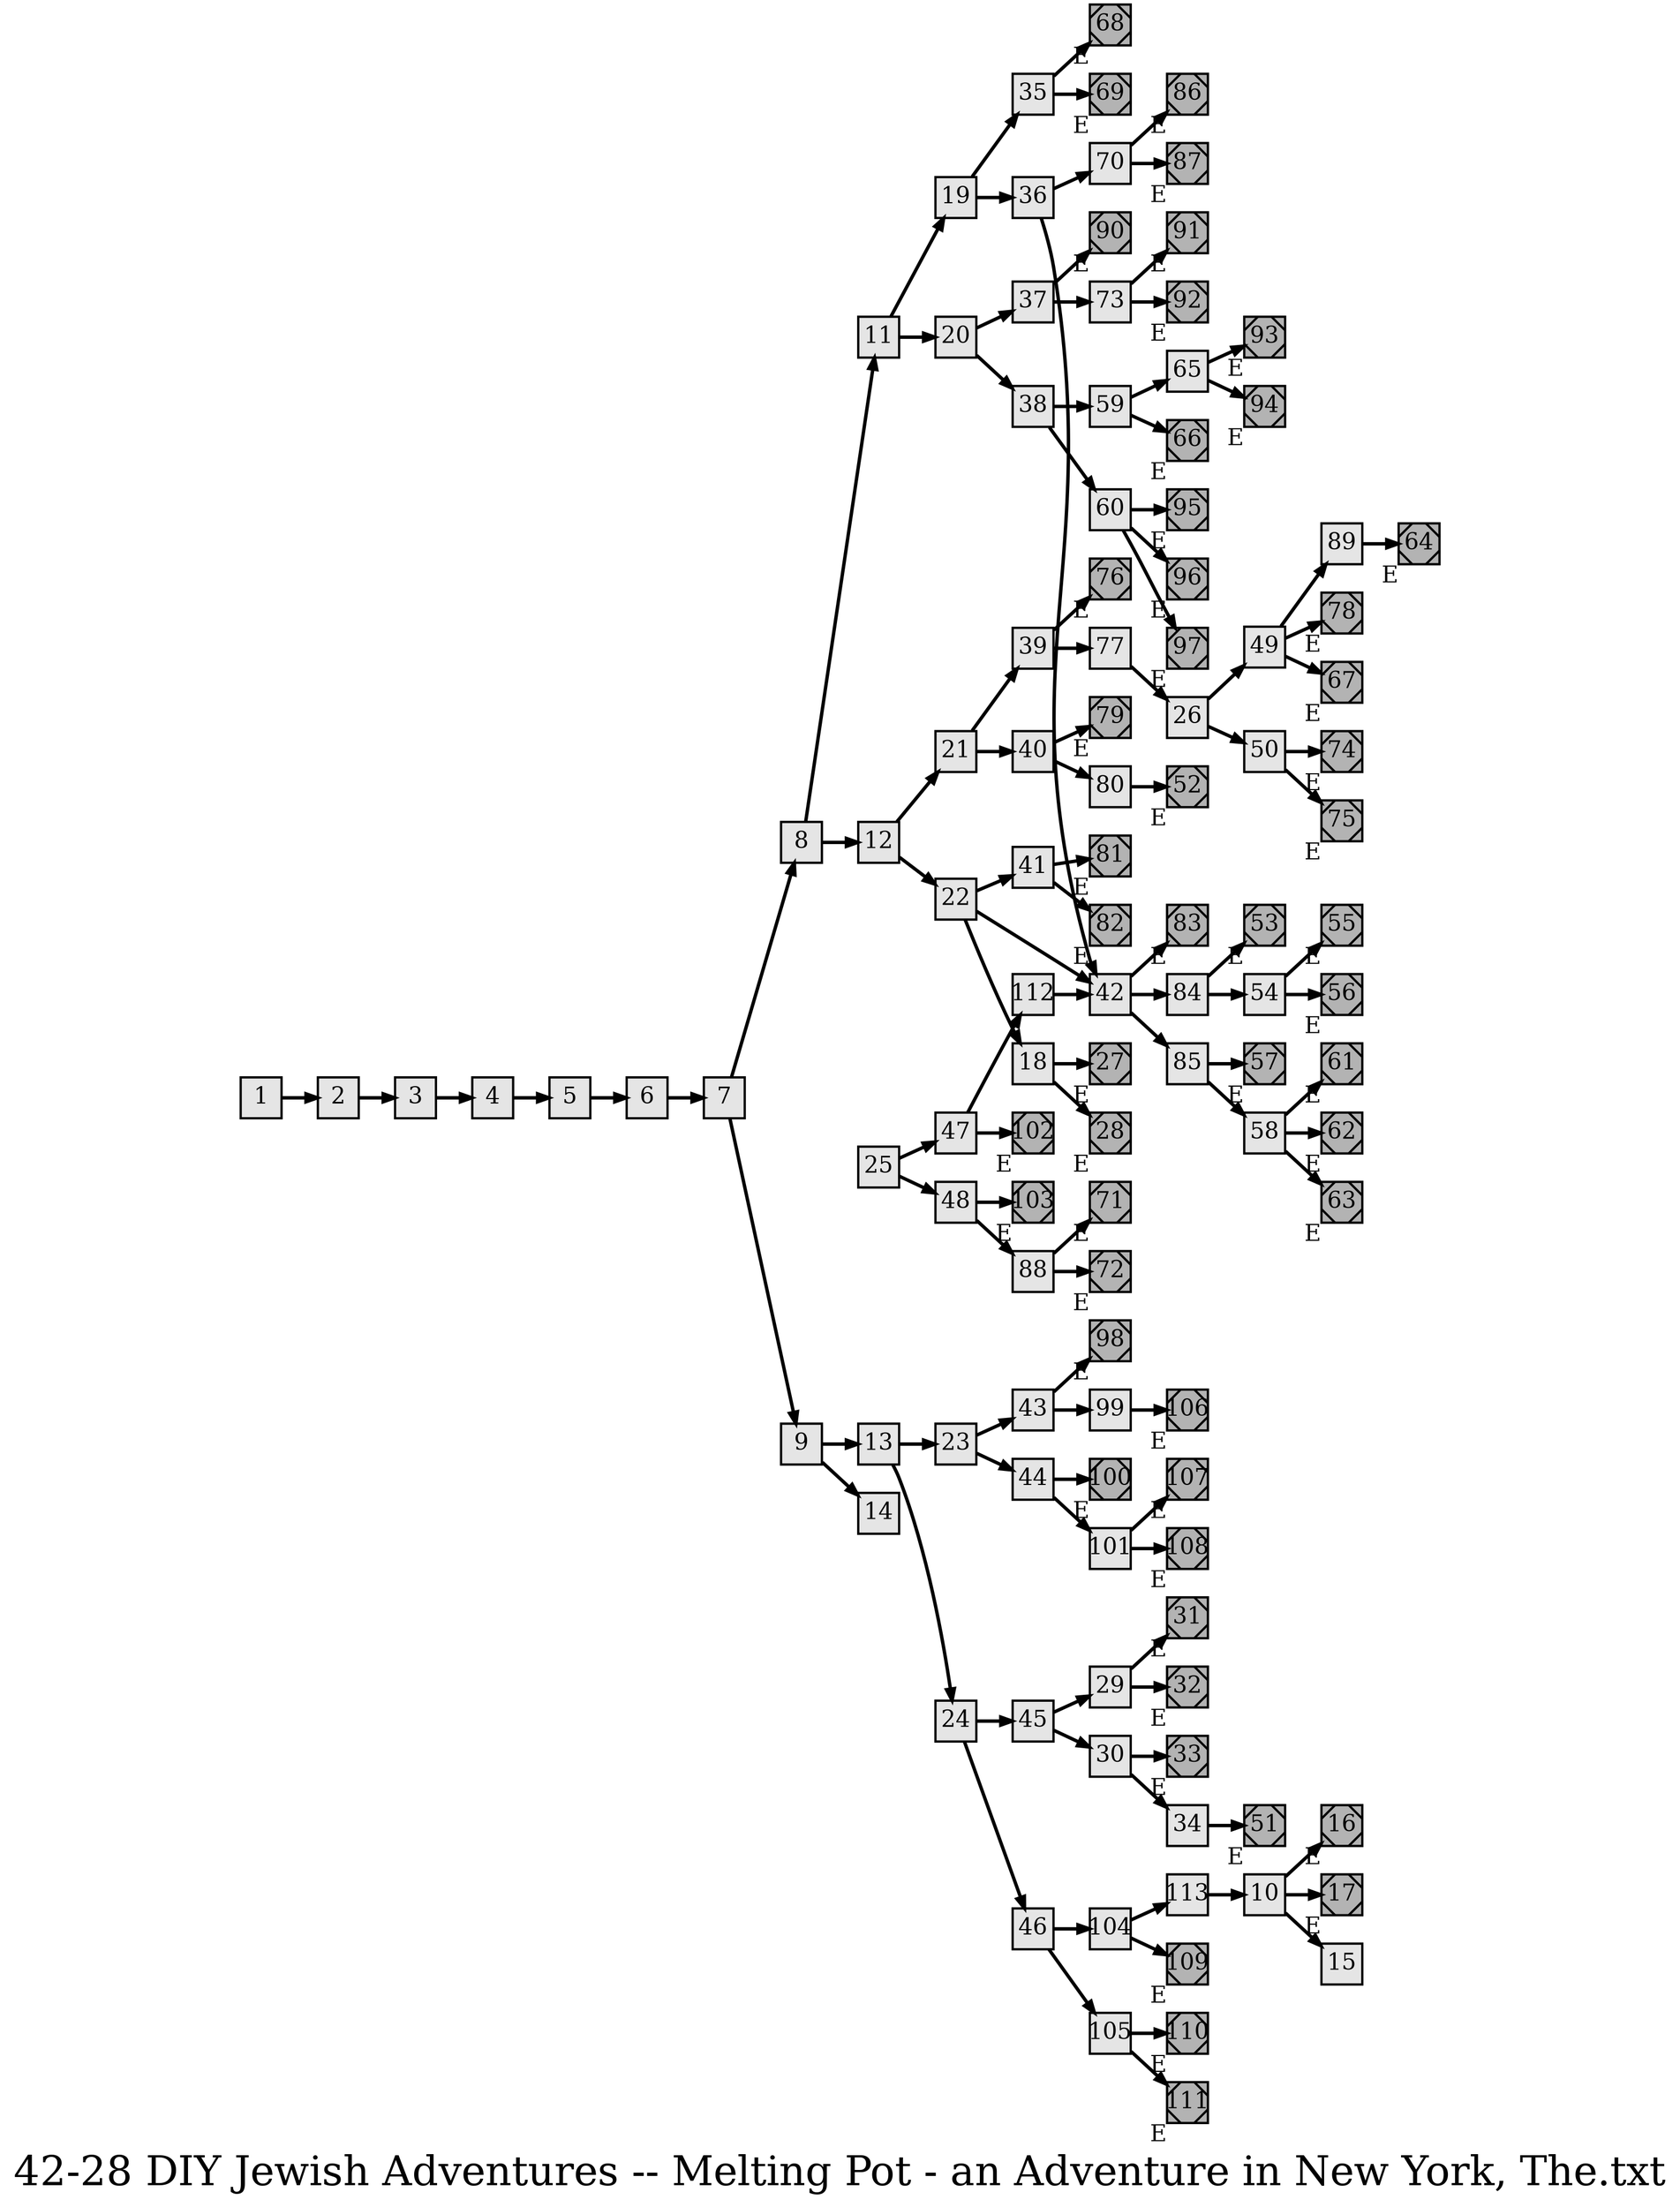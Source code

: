 digraph g{
  graph [ label="42-28 DIY Jewish Adventures -- Melting Pot - an Adventure in New York, The.txt" rankdir=LR, ordering=out, fontsize=36, nodesep="0.35", ranksep="0.45"];
  node  [shape=rect, penwidth=2, fontsize=20, style=filled, fillcolor=grey90, margin="0,0", labelfloat=true, regular=true, fixedsize=true];
  edge  [labelfloat=true, penwidth=3, fontsize=12];
  // ---;
  // group  : Katz;
  // id     : 42-28;
  // gbid   :;
  // series : DIY Jewish Adventure;
  // title  : The Melting Pot - An Adventure in New York;
  // author : Kenneth Roseman;
  // credit:;
  // - name : Jeremy Douglass;
  // role : encoder;
  // date : 2017-10-25;
  // render:;
  // - name   : small;
  // styles : gvStyles-small.txt;
  // engine : dot;
  // comment: > Unusual in that it does not;
  // include page numbers on forced;
  // lexias -- these all implicitly;
  // continue on to the next page.;
  
  // ---;
  
  // in | out | label;
  
  1;	// (directions)
  2;	// (this is historical fiction)
  1 -> 2;
  2 -> 3;
  3 -> 4;
  4 -> 5;
  5 -> 6;
  6 -> 7;
  7 -> 8;
  7 -> 9;
  8 -> 11;
  8 -> 12;
  9 -> 13;
  9 -> 14;
  10 -> 16;
  10 -> 17;
  10 -> 15;
  11 -> 19;
  11 -> 20;
  12 -> 21;
  12 -> 22;
  13 -> 23;
  13 -> 24;
  16	[ xlabel="E", shape=Msquare, fontsize=20, fillcolor=grey70 ];
  17	[ xlabel="E", shape=Msquare, fontsize=20, fillcolor=grey70 ];
  18 -> 27;
  18 -> 28;
  19 -> 35;
  19 -> 36;
  20 -> 37;
  20 -> 38;
  21 -> 39;
  21 -> 40;
  22 -> 41;
  22 -> 42;
  22 -> 18;
  23 -> 43;
  23 -> 44;
  24 -> 45;
  24 -> 46;
  25 -> 47;
  25 -> 48;
  26 -> 49;
  26 -> 50;
  27	[ xlabel="E", shape=Msquare, fontsize=20, fillcolor=grey70 ];
  28	[ xlabel="E", shape=Msquare, fontsize=20, fillcolor=grey70 ];
  29 -> 31;
  29 -> 32;
  30 -> 33;
  30 -> 34;
  31	[ xlabel="E", shape=Msquare, fontsize=20, fillcolor=grey70 ];
  32	[ xlabel="E", shape=Msquare, fontsize=20, fillcolor=grey70 ];
  33	[ xlabel="E", shape=Msquare, fontsize=20, fillcolor=grey70 ];
  34 -> 51;
  35 -> 68;
  35 -> 69;
  36 -> 70;
  36 -> 42;
  37 -> 90;
  37 -> 73;
  38 -> 59;
  38 -> 60;
  39 -> 76;
  39 -> 77;
  40 -> 79;
  40 -> 80;
  41 -> 81;
  41 -> 82;
  42 -> 83;
  42 -> 84;
  42 -> 85;
  43 -> 98;
  43 -> 99;
  44 -> 100;
  44 -> 101;
  45 -> 29;
  45 -> 30;
  46 -> 104;
  46 -> 105;
  47 -> 112;
  47 -> 102;
  48 -> 103;
  48 -> 88;
  49 -> 89;
  49 -> 78;
  49 -> 67;
  50 -> 74;
  50 -> 75;
  51	[ xlabel="E", shape=Msquare, fontsize=20, fillcolor=grey70 ];
  52	[ xlabel="E", shape=Msquare, fontsize=20, fillcolor=grey70 ];
  53	[ xlabel="E", shape=Msquare, fontsize=20, fillcolor=grey70 ];
  54 -> 55;
  54 -> 56;
  55	[ xlabel="E", shape=Msquare, fontsize=20, fillcolor=grey70 ];
  56	[ xlabel="E", shape=Msquare, fontsize=20, fillcolor=grey70 ];
  57	[ xlabel="E", shape=Msquare, fontsize=20, fillcolor=grey70 ];
  58 -> 61;
  58 -> 62;
  58 -> 63;
  59 -> 65;
  59 -> 66;
  60 -> 95;
  60 -> 96;
  60 -> 97;
  61	[ xlabel="E", shape=Msquare, fontsize=20, fillcolor=grey70 ];
  62	[ xlabel="E", shape=Msquare, fontsize=20, fillcolor=grey70 ];
  63	[ xlabel="E", shape=Msquare, fontsize=20, fillcolor=grey70 ];
  64	[ xlabel="E", shape=Msquare, fontsize=20, fillcolor=grey70 ];
  65 -> 93;
  65 -> 94;
  66	[ xlabel="E", shape=Msquare, fontsize=20, fillcolor=grey70 ];
  67	[ xlabel="E", shape=Msquare, fontsize=20, fillcolor=grey70 ];
  68	[ xlabel="E", shape=Msquare, fontsize=20, fillcolor=grey70 ];
  69	[ xlabel="E", shape=Msquare, fontsize=20, fillcolor=grey70 ];
  70 -> 86;
  70 -> 87;
  71	[ xlabel="E", shape=Msquare, fontsize=20, fillcolor=grey70 ];
  72	[ xlabel="E", shape=Msquare, fontsize=20, fillcolor=grey70 ];
  73 -> 91;
  73 -> 92;
  74	[ xlabel="E", shape=Msquare, fontsize=20, fillcolor=grey70 ];
  75	[ xlabel="E", shape=Msquare, fontsize=20, fillcolor=grey70 ];
  76	[ xlabel="E", shape=Msquare, fontsize=20, fillcolor=grey70 ];
  77 -> 26;
  78	[ xlabel="E", shape=Msquare, fontsize=20, fillcolor=grey70 ];
  79	[ xlabel="E", shape=Msquare, fontsize=20, fillcolor=grey70 ];
  80 -> 52;
  81	[ xlabel="E", shape=Msquare, fontsize=20, fillcolor=grey70 ];
  82	[ xlabel="E", shape=Msquare, fontsize=20, fillcolor=grey70 ];
  83	[ xlabel="E", shape=Msquare, fontsize=20, fillcolor=grey70 ];
  84 -> 53;
  84 -> 54;
  85 -> 57;
  85 -> 58;
  86	[ xlabel="E", shape=Msquare, fontsize=20, fillcolor=grey70 ];
  87	[ xlabel="E", shape=Msquare, fontsize=20, fillcolor=grey70 ];
  88 -> 71;
  88 -> 72;
  89 -> 64;
  90	[ xlabel="E", shape=Msquare, fontsize=20, fillcolor=grey70 ];
  91	[ xlabel="E", shape=Msquare, fontsize=20, fillcolor=grey70 ];
  92	[ xlabel="E", shape=Msquare, fontsize=20, fillcolor=grey70 ];
  93	[ xlabel="E", shape=Msquare, fontsize=20, fillcolor=grey70 ];
  94	[ xlabel="E", shape=Msquare, fontsize=20, fillcolor=grey70 ];
  95	[ xlabel="E", shape=Msquare, fontsize=20, fillcolor=grey70 ];
  96	[ xlabel="E", shape=Msquare, fontsize=20, fillcolor=grey70 ];
  97	[ xlabel="E", shape=Msquare, fontsize=20, fillcolor=grey70 ];
  98	[ xlabel="E", shape=Msquare, fontsize=20, fillcolor=grey70 ];
  99 -> 106;
  100	[ xlabel="E", shape=Msquare, fontsize=20, fillcolor=grey70 ];
  101 -> 107;
  101 -> 108;
  102	[ xlabel="E", shape=Msquare, fontsize=20, fillcolor=grey70 ];
  103	[ xlabel="E", shape=Msquare, fontsize=20, fillcolor=grey70 ];
  104 -> 113;
  104 -> 109;
  105 -> 110;
  105 -> 111;
  106	[ xlabel="E", shape=Msquare, fontsize=20, fillcolor=grey70 ];
  107	[ xlabel="E", shape=Msquare, fontsize=20, fillcolor=grey70 ];
  108	[ xlabel="E", shape=Msquare, fontsize=20, fillcolor=grey70 ];
  109	[ xlabel="E", shape=Msquare, fontsize=20, fillcolor=grey70 ];
  110	[ xlabel="E", shape=Msquare, fontsize=20, fillcolor=grey70 ];
  111	[ xlabel="E", shape=Msquare, fontsize=20, fillcolor=grey70 ];
  112 -> 42;
  113 -> 10;

}

